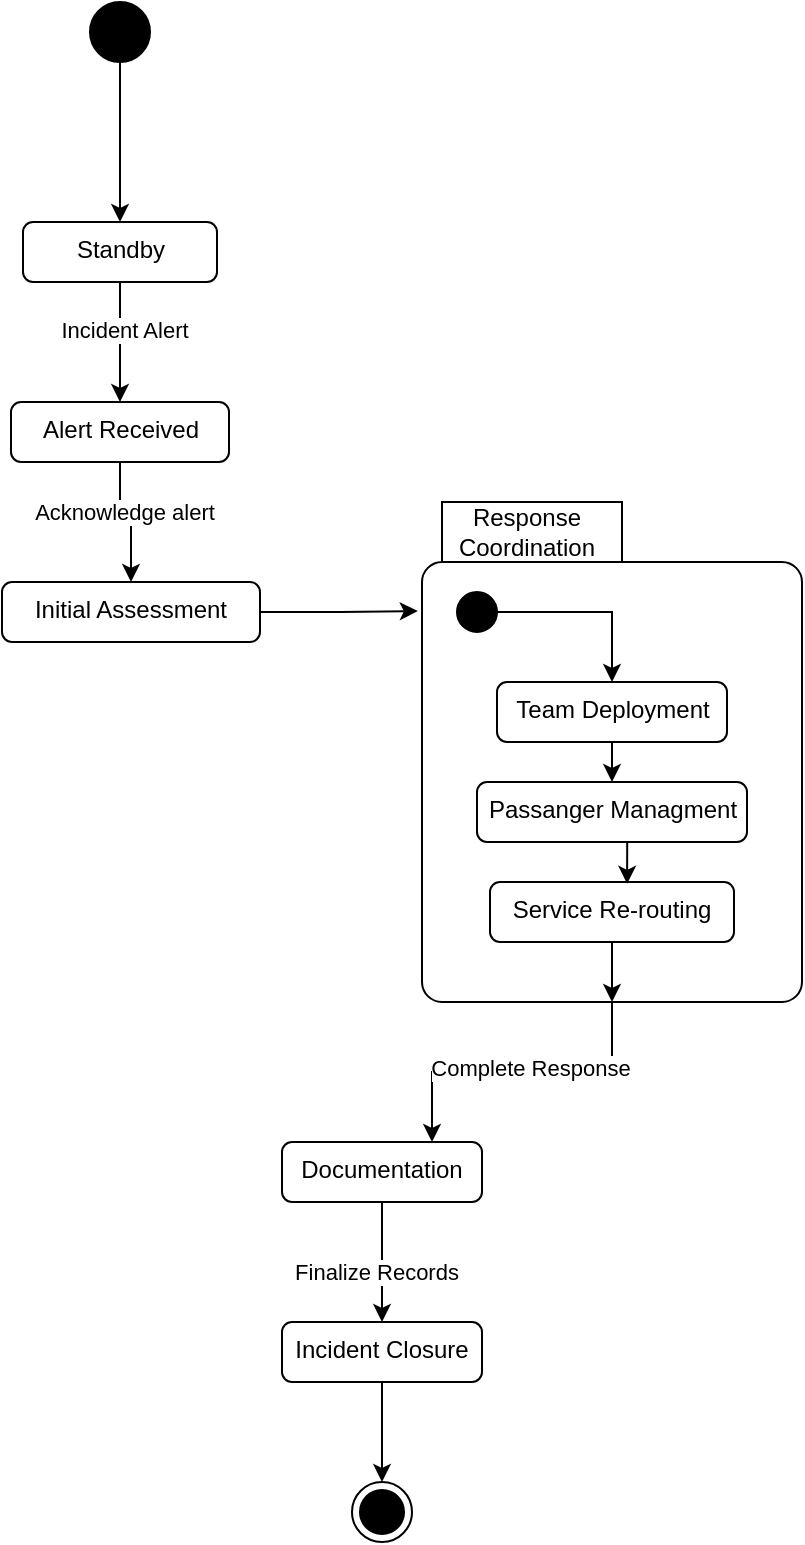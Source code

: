 <mxfile version="27.0.2">
  <diagram name="Page-1" id="wU4wsWoz8whGe30HL5XV">
    <mxGraphModel dx="1138" dy="1391" grid="1" gridSize="10" guides="1" tooltips="1" connect="1" arrows="1" fold="1" page="1" pageScale="1" pageWidth="827" pageHeight="1169" math="0" shadow="0">
      <root>
        <mxCell id="0" />
        <mxCell id="1" parent="0" />
        <mxCell id="DJNQosZc0BLs9Sn968SO-4" style="edgeStyle=orthogonalEdgeStyle;rounded=0;orthogonalLoop=1;jettySize=auto;html=1;exitX=0.5;exitY=1;exitDx=0;exitDy=0;entryX=0.5;entryY=0;entryDx=0;entryDy=0;" edge="1" parent="1" source="DJNQosZc0BLs9Sn968SO-1" target="DJNQosZc0BLs9Sn968SO-2">
          <mxGeometry relative="1" as="geometry" />
        </mxCell>
        <mxCell id="DJNQosZc0BLs9Sn968SO-1" value="" style="ellipse;fillColor=strokeColor;html=1;" vertex="1" parent="1">
          <mxGeometry x="384" y="50" width="30" height="30" as="geometry" />
        </mxCell>
        <mxCell id="DJNQosZc0BLs9Sn968SO-5" style="edgeStyle=orthogonalEdgeStyle;rounded=0;orthogonalLoop=1;jettySize=auto;html=1;exitX=0.5;exitY=1;exitDx=0;exitDy=0;entryX=0.5;entryY=0;entryDx=0;entryDy=0;" edge="1" parent="1" source="DJNQosZc0BLs9Sn968SO-2" target="DJNQosZc0BLs9Sn968SO-3">
          <mxGeometry relative="1" as="geometry" />
        </mxCell>
        <mxCell id="DJNQosZc0BLs9Sn968SO-6" value="Incident Alert" style="edgeLabel;html=1;align=center;verticalAlign=middle;resizable=0;points=[];" vertex="1" connectable="0" parent="DJNQosZc0BLs9Sn968SO-5">
          <mxGeometry x="-0.2" y="2" relative="1" as="geometry">
            <mxPoint as="offset" />
          </mxGeometry>
        </mxCell>
        <mxCell id="DJNQosZc0BLs9Sn968SO-2" value="Standby" style="html=1;align=center;verticalAlign=top;rounded=1;absoluteArcSize=1;arcSize=10;dashed=0;whiteSpace=wrap;" vertex="1" parent="1">
          <mxGeometry x="350.5" y="160" width="97" height="30" as="geometry" />
        </mxCell>
        <mxCell id="DJNQosZc0BLs9Sn968SO-18" style="edgeStyle=orthogonalEdgeStyle;rounded=0;orthogonalLoop=1;jettySize=auto;html=1;exitX=0.5;exitY=1;exitDx=0;exitDy=0;entryX=0.5;entryY=0;entryDx=0;entryDy=0;" edge="1" parent="1" source="DJNQosZc0BLs9Sn968SO-3" target="DJNQosZc0BLs9Sn968SO-7">
          <mxGeometry relative="1" as="geometry" />
        </mxCell>
        <mxCell id="DJNQosZc0BLs9Sn968SO-19" value="Acknowledge alert" style="edgeLabel;html=1;align=center;verticalAlign=middle;resizable=0;points=[];" vertex="1" connectable="0" parent="DJNQosZc0BLs9Sn968SO-18">
          <mxGeometry x="-0.243" y="2" relative="1" as="geometry">
            <mxPoint as="offset" />
          </mxGeometry>
        </mxCell>
        <mxCell id="DJNQosZc0BLs9Sn968SO-3" value="Alert Received" style="html=1;align=center;verticalAlign=top;rounded=1;absoluteArcSize=1;arcSize=10;dashed=0;whiteSpace=wrap;" vertex="1" parent="1">
          <mxGeometry x="344.5" y="250" width="109" height="30" as="geometry" />
        </mxCell>
        <mxCell id="DJNQosZc0BLs9Sn968SO-7" value="Initial Assessment" style="html=1;align=center;verticalAlign=top;rounded=1;absoluteArcSize=1;arcSize=10;dashed=0;whiteSpace=wrap;" vertex="1" parent="1">
          <mxGeometry x="340" y="340" width="129" height="30" as="geometry" />
        </mxCell>
        <mxCell id="DJNQosZc0BLs9Sn968SO-21" style="edgeStyle=orthogonalEdgeStyle;rounded=0;orthogonalLoop=1;jettySize=auto;html=1;exitX=0.5;exitY=1;exitDx=0;exitDy=0;exitPerimeter=0;entryX=0.75;entryY=0;entryDx=0;entryDy=0;" edge="1" parent="1" source="DJNQosZc0BLs9Sn968SO-8" target="DJNQosZc0BLs9Sn968SO-20">
          <mxGeometry relative="1" as="geometry" />
        </mxCell>
        <mxCell id="DJNQosZc0BLs9Sn968SO-22" value="Complete Response" style="edgeLabel;html=1;align=center;verticalAlign=middle;resizable=0;points=[];" vertex="1" connectable="0" parent="DJNQosZc0BLs9Sn968SO-21">
          <mxGeometry x="-0.049" y="-2" relative="1" as="geometry">
            <mxPoint as="offset" />
          </mxGeometry>
        </mxCell>
        <mxCell id="DJNQosZc0BLs9Sn968SO-8" value="Response Coordination" style="shape=folder;align=center;verticalAlign=middle;fontStyle=0;tabWidth=100;tabHeight=30;tabPosition=left;html=1;boundedLbl=1;labelInHeader=1;rounded=1;absoluteArcSize=1;arcSize=10;whiteSpace=wrap;" vertex="1" parent="1">
          <mxGeometry x="550" y="300" width="190" height="250" as="geometry" />
        </mxCell>
        <mxCell id="DJNQosZc0BLs9Sn968SO-9" style="edgeStyle=orthogonalEdgeStyle;rounded=0;orthogonalLoop=1;jettySize=auto;html=1;exitX=1;exitY=0.5;exitDx=0;exitDy=0;entryX=-0.011;entryY=0.218;entryDx=0;entryDy=0;entryPerimeter=0;" edge="1" parent="1" source="DJNQosZc0BLs9Sn968SO-7" target="DJNQosZc0BLs9Sn968SO-8">
          <mxGeometry relative="1" as="geometry" />
        </mxCell>
        <mxCell id="DJNQosZc0BLs9Sn968SO-15" style="edgeStyle=orthogonalEdgeStyle;rounded=0;orthogonalLoop=1;jettySize=auto;html=1;exitX=1;exitY=0.5;exitDx=0;exitDy=0;entryX=0.5;entryY=0;entryDx=0;entryDy=0;" edge="1" parent="1" source="DJNQosZc0BLs9Sn968SO-10" target="DJNQosZc0BLs9Sn968SO-11">
          <mxGeometry relative="1" as="geometry" />
        </mxCell>
        <mxCell id="DJNQosZc0BLs9Sn968SO-10" value="" style="ellipse;fillColor=strokeColor;html=1;" vertex="1" parent="1">
          <mxGeometry x="567.5" y="345" width="20" height="20" as="geometry" />
        </mxCell>
        <mxCell id="DJNQosZc0BLs9Sn968SO-13" style="edgeStyle=orthogonalEdgeStyle;rounded=0;orthogonalLoop=1;jettySize=auto;html=1;exitX=0.5;exitY=1;exitDx=0;exitDy=0;entryX=0.5;entryY=0;entryDx=0;entryDy=0;" edge="1" parent="1" source="DJNQosZc0BLs9Sn968SO-11" target="DJNQosZc0BLs9Sn968SO-12">
          <mxGeometry relative="1" as="geometry" />
        </mxCell>
        <mxCell id="DJNQosZc0BLs9Sn968SO-11" value="Team Deployment" style="html=1;align=center;verticalAlign=top;rounded=1;absoluteArcSize=1;arcSize=10;dashed=0;whiteSpace=wrap;" vertex="1" parent="1">
          <mxGeometry x="587.5" y="390" width="115" height="30" as="geometry" />
        </mxCell>
        <mxCell id="DJNQosZc0BLs9Sn968SO-12" value="Passanger Managment" style="html=1;align=center;verticalAlign=top;rounded=1;absoluteArcSize=1;arcSize=10;dashed=0;whiteSpace=wrap;" vertex="1" parent="1">
          <mxGeometry x="577.5" y="440" width="135" height="30" as="geometry" />
        </mxCell>
        <mxCell id="DJNQosZc0BLs9Sn968SO-14" value="Service Re-routing" style="html=1;align=center;verticalAlign=top;rounded=1;absoluteArcSize=1;arcSize=10;dashed=0;whiteSpace=wrap;" vertex="1" parent="1">
          <mxGeometry x="584" y="490" width="122" height="30" as="geometry" />
        </mxCell>
        <mxCell id="DJNQosZc0BLs9Sn968SO-16" style="edgeStyle=orthogonalEdgeStyle;rounded=0;orthogonalLoop=1;jettySize=auto;html=1;exitX=0.5;exitY=1;exitDx=0;exitDy=0;entryX=0.562;entryY=0.03;entryDx=0;entryDy=0;entryPerimeter=0;" edge="1" parent="1" source="DJNQosZc0BLs9Sn968SO-12" target="DJNQosZc0BLs9Sn968SO-14">
          <mxGeometry relative="1" as="geometry" />
        </mxCell>
        <mxCell id="DJNQosZc0BLs9Sn968SO-17" style="edgeStyle=orthogonalEdgeStyle;rounded=0;orthogonalLoop=1;jettySize=auto;html=1;exitX=0.5;exitY=1;exitDx=0;exitDy=0;entryX=0.5;entryY=1;entryDx=0;entryDy=0;entryPerimeter=0;" edge="1" parent="1" source="DJNQosZc0BLs9Sn968SO-14" target="DJNQosZc0BLs9Sn968SO-8">
          <mxGeometry relative="1" as="geometry" />
        </mxCell>
        <mxCell id="DJNQosZc0BLs9Sn968SO-24" style="edgeStyle=orthogonalEdgeStyle;rounded=0;orthogonalLoop=1;jettySize=auto;html=1;exitX=0.5;exitY=1;exitDx=0;exitDy=0;entryX=0.5;entryY=0;entryDx=0;entryDy=0;" edge="1" parent="1" source="DJNQosZc0BLs9Sn968SO-20" target="DJNQosZc0BLs9Sn968SO-23">
          <mxGeometry relative="1" as="geometry" />
        </mxCell>
        <mxCell id="DJNQosZc0BLs9Sn968SO-25" value="Finalize Records" style="edgeLabel;html=1;align=center;verticalAlign=middle;resizable=0;points=[];" vertex="1" connectable="0" parent="DJNQosZc0BLs9Sn968SO-24">
          <mxGeometry x="0.16" y="-3" relative="1" as="geometry">
            <mxPoint as="offset" />
          </mxGeometry>
        </mxCell>
        <mxCell id="DJNQosZc0BLs9Sn968SO-20" value="Documentation" style="html=1;align=center;verticalAlign=top;rounded=1;absoluteArcSize=1;arcSize=10;dashed=0;whiteSpace=wrap;" vertex="1" parent="1">
          <mxGeometry x="480" y="620" width="100" height="30" as="geometry" />
        </mxCell>
        <mxCell id="DJNQosZc0BLs9Sn968SO-27" style="edgeStyle=orthogonalEdgeStyle;rounded=0;orthogonalLoop=1;jettySize=auto;html=1;exitX=0.5;exitY=1;exitDx=0;exitDy=0;entryX=0.5;entryY=0;entryDx=0;entryDy=0;" edge="1" parent="1" source="DJNQosZc0BLs9Sn968SO-23" target="DJNQosZc0BLs9Sn968SO-26">
          <mxGeometry relative="1" as="geometry" />
        </mxCell>
        <mxCell id="DJNQosZc0BLs9Sn968SO-23" value="Incident Closure" style="html=1;align=center;verticalAlign=top;rounded=1;absoluteArcSize=1;arcSize=10;dashed=0;whiteSpace=wrap;" vertex="1" parent="1">
          <mxGeometry x="480" y="710" width="100" height="30" as="geometry" />
        </mxCell>
        <mxCell id="DJNQosZc0BLs9Sn968SO-26" value="" style="ellipse;html=1;shape=endState;fillColor=strokeColor;" vertex="1" parent="1">
          <mxGeometry x="515" y="790" width="30" height="30" as="geometry" />
        </mxCell>
      </root>
    </mxGraphModel>
  </diagram>
</mxfile>
